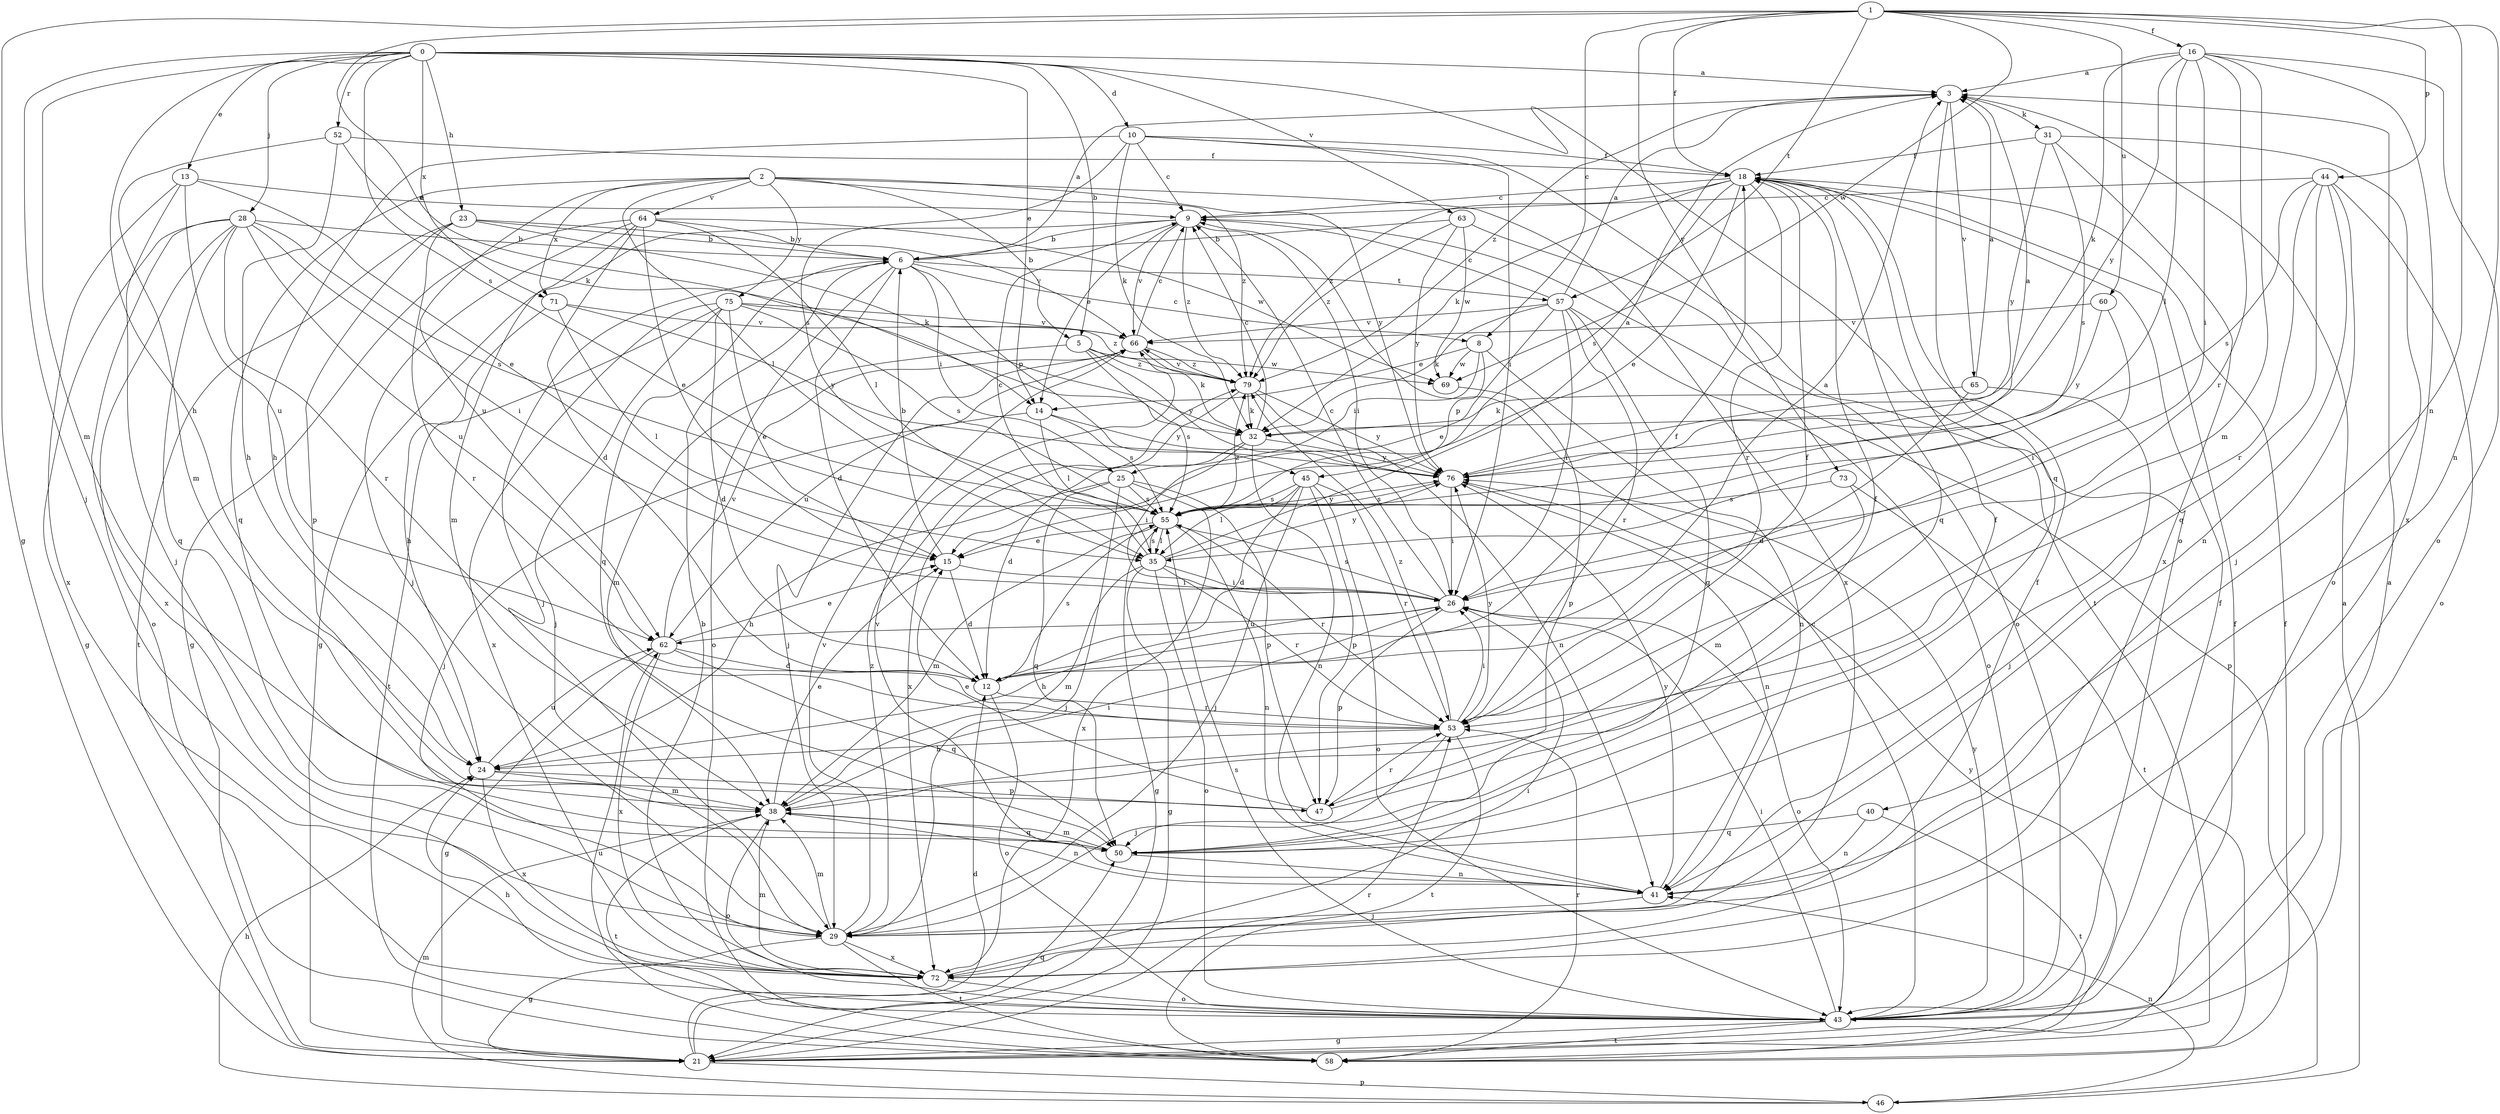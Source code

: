 strict digraph  {
0;
1;
2;
3;
5;
6;
8;
9;
10;
12;
13;
14;
15;
16;
18;
21;
23;
24;
25;
26;
28;
29;
31;
32;
35;
38;
40;
41;
43;
44;
45;
46;
47;
50;
52;
53;
55;
57;
58;
60;
62;
63;
64;
65;
66;
69;
71;
72;
73;
75;
76;
79;
0 -> 3  [label=a];
0 -> 5  [label=b];
0 -> 10  [label=d];
0 -> 13  [label=e];
0 -> 14  [label=e];
0 -> 23  [label=h];
0 -> 24  [label=h];
0 -> 28  [label=j];
0 -> 29  [label=j];
0 -> 38  [label=m];
0 -> 43  [label=o];
0 -> 52  [label=r];
0 -> 55  [label=s];
0 -> 63  [label=v];
0 -> 71  [label=x];
1 -> 8  [label=c];
1 -> 14  [label=e];
1 -> 16  [label=f];
1 -> 18  [label=f];
1 -> 21  [label=g];
1 -> 40  [label=n];
1 -> 41  [label=n];
1 -> 44  [label=p];
1 -> 57  [label=t];
1 -> 60  [label=u];
1 -> 69  [label=w];
1 -> 73  [label=y];
2 -> 5  [label=b];
2 -> 35  [label=l];
2 -> 50  [label=q];
2 -> 62  [label=u];
2 -> 64  [label=v];
2 -> 71  [label=x];
2 -> 72  [label=x];
2 -> 75  [label=y];
2 -> 76  [label=y];
2 -> 79  [label=z];
3 -> 31  [label=k];
3 -> 50  [label=q];
3 -> 65  [label=v];
3 -> 79  [label=z];
5 -> 38  [label=m];
5 -> 55  [label=s];
5 -> 69  [label=w];
5 -> 76  [label=y];
5 -> 79  [label=z];
6 -> 3  [label=a];
6 -> 8  [label=c];
6 -> 12  [label=d];
6 -> 25  [label=i];
6 -> 29  [label=j];
6 -> 43  [label=o];
6 -> 45  [label=p];
6 -> 50  [label=q];
6 -> 57  [label=t];
8 -> 14  [label=e];
8 -> 25  [label=i];
8 -> 41  [label=n];
8 -> 45  [label=p];
8 -> 69  [label=w];
9 -> 6  [label=b];
9 -> 14  [label=e];
9 -> 21  [label=g];
9 -> 26  [label=i];
9 -> 46  [label=p];
9 -> 66  [label=v];
9 -> 79  [label=z];
10 -> 9  [label=c];
10 -> 18  [label=f];
10 -> 24  [label=h];
10 -> 26  [label=i];
10 -> 32  [label=k];
10 -> 55  [label=s];
10 -> 58  [label=t];
12 -> 3  [label=a];
12 -> 18  [label=f];
12 -> 43  [label=o];
12 -> 53  [label=r];
12 -> 55  [label=s];
13 -> 9  [label=c];
13 -> 15  [label=e];
13 -> 29  [label=j];
13 -> 62  [label=u];
13 -> 72  [label=x];
14 -> 29  [label=j];
14 -> 35  [label=l];
14 -> 55  [label=s];
14 -> 76  [label=y];
15 -> 6  [label=b];
15 -> 12  [label=d];
15 -> 26  [label=i];
16 -> 3  [label=a];
16 -> 26  [label=i];
16 -> 32  [label=k];
16 -> 35  [label=l];
16 -> 38  [label=m];
16 -> 43  [label=o];
16 -> 53  [label=r];
16 -> 72  [label=x];
16 -> 76  [label=y];
18 -> 9  [label=c];
18 -> 15  [label=e];
18 -> 32  [label=k];
18 -> 50  [label=q];
18 -> 53  [label=r];
18 -> 55  [label=s];
18 -> 79  [label=z];
21 -> 3  [label=a];
21 -> 12  [label=d];
21 -> 18  [label=f];
21 -> 46  [label=p];
21 -> 50  [label=q];
21 -> 53  [label=r];
21 -> 76  [label=y];
23 -> 6  [label=b];
23 -> 32  [label=k];
23 -> 47  [label=p];
23 -> 53  [label=r];
23 -> 58  [label=t];
23 -> 66  [label=v];
24 -> 38  [label=m];
24 -> 47  [label=p];
24 -> 62  [label=u];
24 -> 72  [label=x];
25 -> 24  [label=h];
25 -> 29  [label=j];
25 -> 47  [label=p];
25 -> 50  [label=q];
25 -> 55  [label=s];
25 -> 72  [label=x];
26 -> 9  [label=c];
26 -> 24  [label=h];
26 -> 43  [label=o];
26 -> 47  [label=p];
26 -> 55  [label=s];
26 -> 62  [label=u];
28 -> 6  [label=b];
28 -> 21  [label=g];
28 -> 26  [label=i];
28 -> 43  [label=o];
28 -> 50  [label=q];
28 -> 53  [label=r];
28 -> 55  [label=s];
28 -> 62  [label=u];
28 -> 72  [label=x];
29 -> 21  [label=g];
29 -> 38  [label=m];
29 -> 58  [label=t];
29 -> 66  [label=v];
29 -> 72  [label=x];
29 -> 79  [label=z];
31 -> 18  [label=f];
31 -> 43  [label=o];
31 -> 55  [label=s];
31 -> 72  [label=x];
31 -> 76  [label=y];
32 -> 9  [label=c];
32 -> 12  [label=d];
32 -> 26  [label=i];
32 -> 41  [label=n];
32 -> 76  [label=y];
35 -> 3  [label=a];
35 -> 9  [label=c];
35 -> 21  [label=g];
35 -> 26  [label=i];
35 -> 38  [label=m];
35 -> 43  [label=o];
35 -> 53  [label=r];
35 -> 55  [label=s];
35 -> 76  [label=y];
38 -> 15  [label=e];
38 -> 26  [label=i];
38 -> 41  [label=n];
38 -> 43  [label=o];
38 -> 50  [label=q];
38 -> 58  [label=t];
40 -> 41  [label=n];
40 -> 50  [label=q];
40 -> 58  [label=t];
41 -> 29  [label=j];
41 -> 66  [label=v];
41 -> 76  [label=y];
43 -> 9  [label=c];
43 -> 18  [label=f];
43 -> 21  [label=g];
43 -> 24  [label=h];
43 -> 26  [label=i];
43 -> 55  [label=s];
43 -> 58  [label=t];
43 -> 76  [label=y];
44 -> 9  [label=c];
44 -> 29  [label=j];
44 -> 41  [label=n];
44 -> 43  [label=o];
44 -> 50  [label=q];
44 -> 53  [label=r];
44 -> 55  [label=s];
45 -> 12  [label=d];
45 -> 29  [label=j];
45 -> 35  [label=l];
45 -> 43  [label=o];
45 -> 47  [label=p];
45 -> 53  [label=r];
45 -> 55  [label=s];
46 -> 3  [label=a];
46 -> 24  [label=h];
46 -> 38  [label=m];
46 -> 41  [label=n];
47 -> 15  [label=e];
47 -> 18  [label=f];
47 -> 53  [label=r];
50 -> 18  [label=f];
50 -> 38  [label=m];
50 -> 41  [label=n];
52 -> 18  [label=f];
52 -> 24  [label=h];
52 -> 32  [label=k];
52 -> 38  [label=m];
53 -> 18  [label=f];
53 -> 24  [label=h];
53 -> 26  [label=i];
53 -> 29  [label=j];
53 -> 58  [label=t];
53 -> 76  [label=y];
53 -> 79  [label=z];
55 -> 15  [label=e];
55 -> 21  [label=g];
55 -> 35  [label=l];
55 -> 38  [label=m];
55 -> 41  [label=n];
55 -> 53  [label=r];
55 -> 76  [label=y];
55 -> 79  [label=z];
57 -> 3  [label=a];
57 -> 9  [label=c];
57 -> 15  [label=e];
57 -> 26  [label=i];
57 -> 32  [label=k];
57 -> 43  [label=o];
57 -> 50  [label=q];
57 -> 53  [label=r];
57 -> 66  [label=v];
58 -> 18  [label=f];
58 -> 53  [label=r];
58 -> 62  [label=u];
60 -> 26  [label=i];
60 -> 66  [label=v];
60 -> 76  [label=y];
62 -> 12  [label=d];
62 -> 15  [label=e];
62 -> 21  [label=g];
62 -> 50  [label=q];
62 -> 66  [label=v];
62 -> 72  [label=x];
63 -> 6  [label=b];
63 -> 43  [label=o];
63 -> 69  [label=w];
63 -> 76  [label=y];
63 -> 79  [label=z];
64 -> 6  [label=b];
64 -> 12  [label=d];
64 -> 15  [label=e];
64 -> 21  [label=g];
64 -> 29  [label=j];
64 -> 35  [label=l];
64 -> 38  [label=m];
64 -> 69  [label=w];
65 -> 3  [label=a];
65 -> 12  [label=d];
65 -> 29  [label=j];
65 -> 32  [label=k];
66 -> 9  [label=c];
66 -> 29  [label=j];
66 -> 32  [label=k];
66 -> 62  [label=u];
66 -> 79  [label=z];
69 -> 47  [label=p];
71 -> 24  [label=h];
71 -> 35  [label=l];
71 -> 66  [label=v];
71 -> 76  [label=y];
72 -> 6  [label=b];
72 -> 18  [label=f];
72 -> 26  [label=i];
72 -> 38  [label=m];
72 -> 43  [label=o];
73 -> 38  [label=m];
73 -> 55  [label=s];
73 -> 58  [label=t];
75 -> 12  [label=d];
75 -> 15  [label=e];
75 -> 29  [label=j];
75 -> 55  [label=s];
75 -> 58  [label=t];
75 -> 66  [label=v];
75 -> 72  [label=x];
75 -> 79  [label=z];
76 -> 3  [label=a];
76 -> 26  [label=i];
76 -> 41  [label=n];
76 -> 55  [label=s];
79 -> 32  [label=k];
79 -> 41  [label=n];
79 -> 66  [label=v];
79 -> 72  [label=x];
79 -> 76  [label=y];
}
